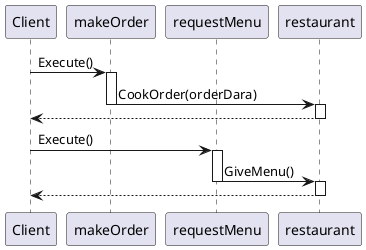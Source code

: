 @startuml
'https://plantuml.com/sequence-diagram

participant Client
participant makeOrder
participant requestMenu
participant restaurant

Client -> makeOrder: Execute()
activate makeOrder
makeOrder -> restaurant: CookOrder(orderDara)
deactivate makeOrder
activate restaurant
Client <-- restaurant
deactivate restaurant

Client -> requestMenu: Execute()
activate requestMenu
requestMenu -> restaurant: GiveMenu()
deactivate requestMenu
activate restaurant
Client <-- restaurant
deactivate restaurant

@enduml
